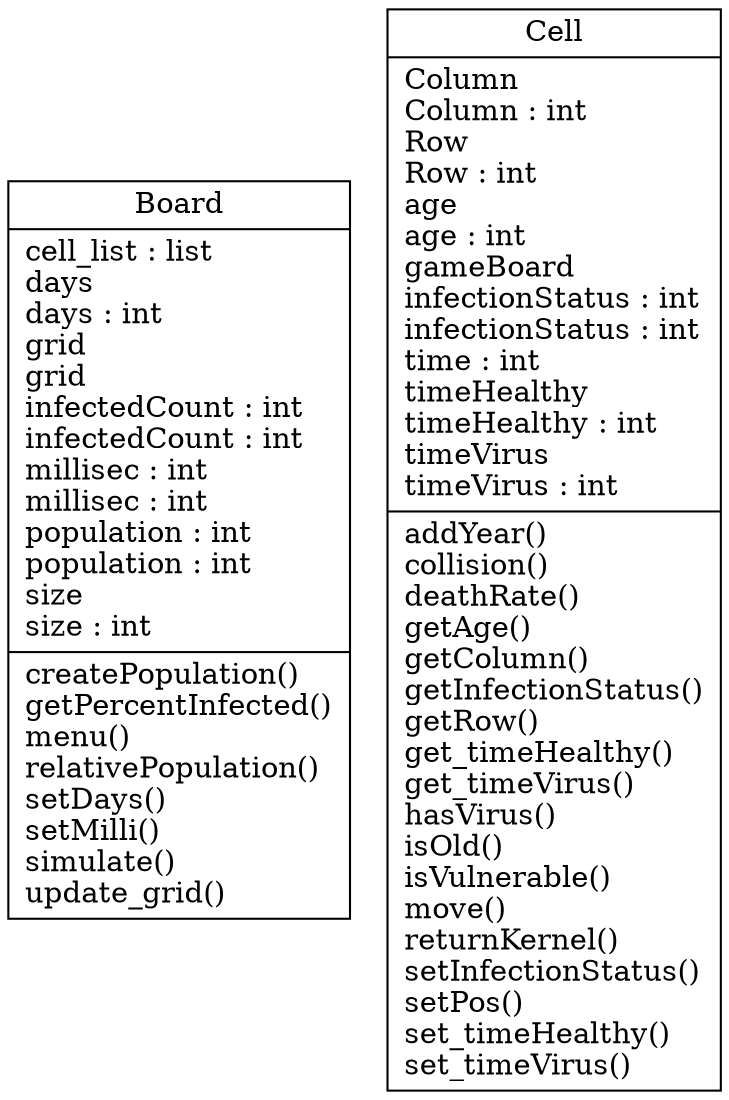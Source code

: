 digraph "classes" {
charset="utf-8"
rankdir=BT
"0" [label="{Board|cell_list : list\ldays\ldays : int\lgrid\lgrid\linfectedCount : int\linfectedCount : int\lmillisec : int\lmillisec : int\lpopulation : int\lpopulation : int\lsize\lsize : int\l|createPopulation()\lgetPercentInfected()\lmenu()\lrelativePopulation()\lsetDays()\lsetMilli()\lsimulate()\lupdate_grid()\l}", shape="record"];
"1" [label="{Cell|Column\lColumn : int\lRow\lRow : int\lage\lage : int\lgameBoard\linfectionStatus : int\linfectionStatus : int\ltime : int\ltimeHealthy\ltimeHealthy : int\ltimeVirus\ltimeVirus : int\l|addYear()\lcollision()\ldeathRate()\lgetAge()\lgetColumn()\lgetInfectionStatus()\lgetRow()\lget_timeHealthy()\lget_timeVirus()\lhasVirus()\lisOld()\lisVulnerable()\lmove()\lreturnKernel()\lsetInfectionStatus()\lsetPos()\lset_timeHealthy()\lset_timeVirus()\l}", shape="record"];
}
